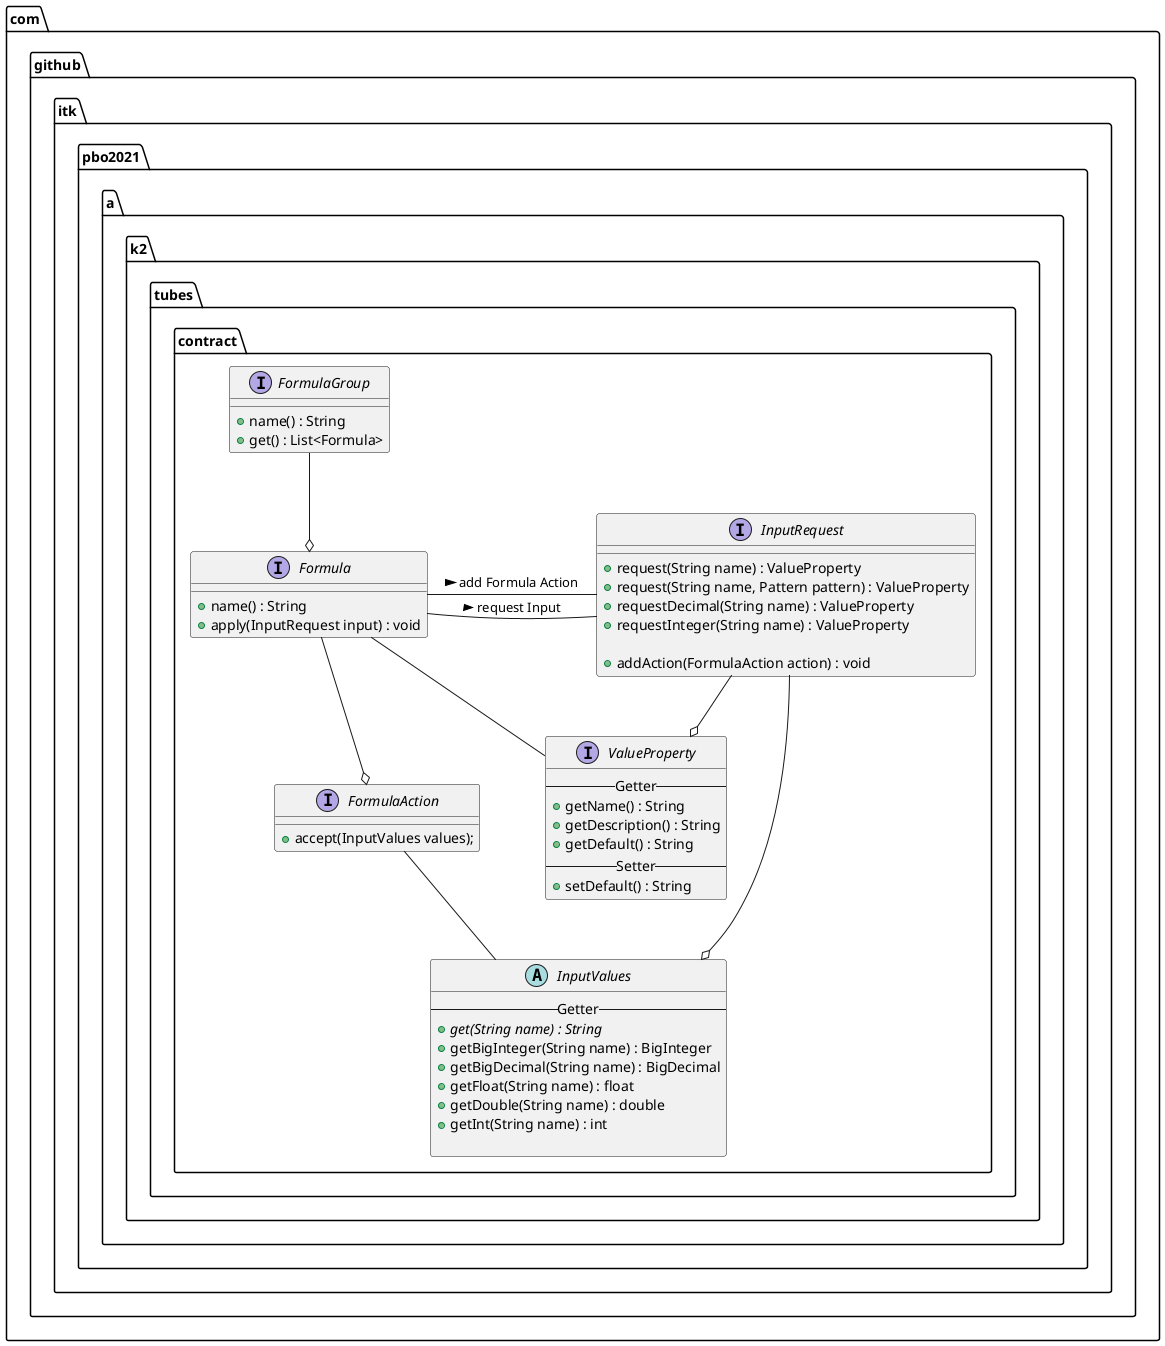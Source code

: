 @startuml
'https://plantuml.com/class-diagram

package com.github.itk.pbo2021.a.k2.tubes {

package contract {

interface FormulaAction {
    +accept(InputValues values);
}

interface InputRequest {
    +request(String name) : ValueProperty
    +request(String name, Pattern pattern) : ValueProperty
    +requestDecimal(String name) : ValueProperty
    +requestInteger(String name) : ValueProperty

    +addAction(FormulaAction action) : void
}

abstract InputValues {
    --Getter--
    {abstract} +get(String name) : String
    +getBigInteger(String name) : BigInteger
    +getBigDecimal(String name) : BigDecimal
    +getFloat(String name) : float
    +getDouble(String name) : double
    +getInt(String name) : int

}

interface ValueProperty {
     --Getter--
     +getName() : String
     +getDescription() : String
     +getDefault() : String
     --Setter--
     +setDefault() : String
 }

interface Formula {
    +name() : String
    +apply(InputRequest input) : void
}


interface FormulaGroup {
    +name() : String
    +get() : List<Formula>
}


FormulaGroup --o Formula
Formula --o FormulaAction
Formula - InputRequest : request Input >
Formula - InputRequest : add Formula Action >
InputRequest --o InputValues
InputRequest --o ValueProperty

Formula -- ValueProperty

FormulaAction -- InputValues

'FormulaAction - InputValues : Use >

}

}
'package com

@enduml